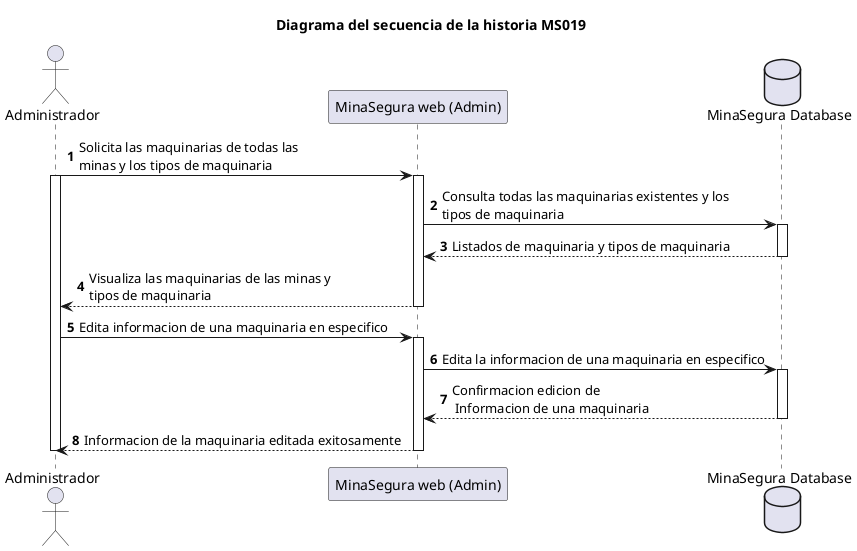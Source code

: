 @startuml hu1_sequence
autonumber

title Diagrama del secuencia de la historia MS019

actor Administrador
participant "MinaSegura web (Admin)"
Database "MinaSegura Database"

Administrador->"MinaSegura web (Admin)": Solicita las maquinarias de todas las \nminas y los tipos de maquinaria
activate Administrador
activate "MinaSegura web (Admin)"

"MinaSegura web (Admin)"->"MinaSegura Database": Consulta todas las maquinarias existentes y los \ntipos de maquinaria
activate "MinaSegura Database"

"MinaSegura Database" --> "MinaSegura web (Admin)": Listados de maquinaria y tipos de maquinaria
deactivate "MinaSegura Database"

"MinaSegura web (Admin)" --> Administrador: Visualiza las maquinarias de las minas y \ntipos de maquinaria
deactivate "MinaSegura web (Admin)"


Administrador->"MinaSegura web (Admin)": Edita informacion de una maquinaria en especifico
activate "MinaSegura web (Admin)"

"MinaSegura web (Admin)"->"MinaSegura Database": Edita la informacion de una maquinaria en especifico
activate "MinaSegura Database"

"MinaSegura Database" --> "MinaSegura web (Admin)": Confirmacion edicion de \n Informacion de una maquinaria
deactivate "MinaSegura Database"

"MinaSegura web (Admin)" --> Administrador: Informacion de la maquinaria editada exitosamente
deactivate "MinaSegura web (Admin)"



deactivate Administrador


@enduml
